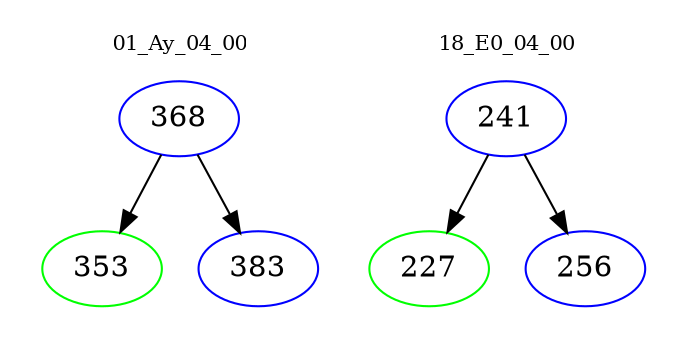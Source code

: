digraph{
subgraph cluster_0 {
color = white
label = "01_Ay_04_00";
fontsize=10;
T0_368 [label="368", color="blue"]
T0_368 -> T0_353 [color="black"]
T0_353 [label="353", color="green"]
T0_368 -> T0_383 [color="black"]
T0_383 [label="383", color="blue"]
}
subgraph cluster_1 {
color = white
label = "18_E0_04_00";
fontsize=10;
T1_241 [label="241", color="blue"]
T1_241 -> T1_227 [color="black"]
T1_227 [label="227", color="green"]
T1_241 -> T1_256 [color="black"]
T1_256 [label="256", color="blue"]
}
}
